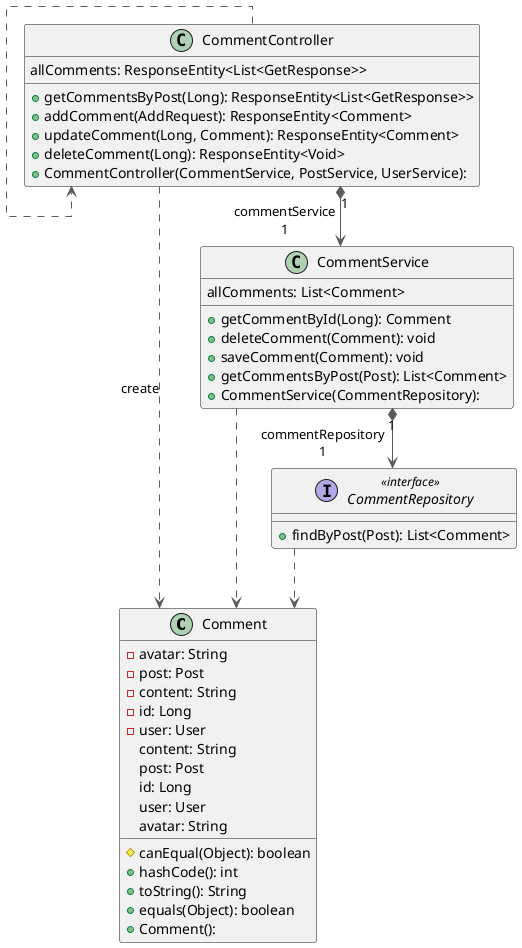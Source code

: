 @startuml comment

' !theme plain
top to bottom direction
skinparam linetype ortho

class Comment {
  - avatar: String
  - post: Post
  - content: String
  - id: Long
  - user: User
   content: String
   post: Post
   id: Long
   user: User
   avatar: String
  # canEqual(Object): boolean
  + hashCode(): int
  + toString(): String
  + equals(Object): boolean
  + Comment(): 
}
class CommentController {
   allComments: ResponseEntity<List<GetResponse>>
  + getCommentsByPost(Long): ResponseEntity<List<GetResponse>>
  + addComment(AddRequest): ResponseEntity<Comment>
  + updateComment(Long, Comment): ResponseEntity<Comment>
  + deleteComment(Long): ResponseEntity<Void>
  + CommentController(CommentService, PostService, UserService): 
}
interface CommentRepository << interface >> {
  + findByPost(Post): List<Comment>
}
class CommentService {
   allComments: List<Comment>
  + getCommentById(Long): Comment
  + deleteComment(Comment): void
  + saveComment(Comment): void
  + getCommentsByPost(Post): List<Comment>
  + CommentService(CommentRepository): 
}

CommentController  -[#595959,dashed]->  Comment           : "«create»"
CommentController  -[#595959,dashed]->  CommentController 
CommentController "1" *-[#595959,plain]-> "commentService\n1" CommentService    
CommentRepository  -[#595959,dashed]->  Comment           
CommentService     -[#595959,dashed]->  Comment           
CommentService    "1" *-[#595959,plain]-> "commentRepository\n1" CommentRepository 
@enduml

